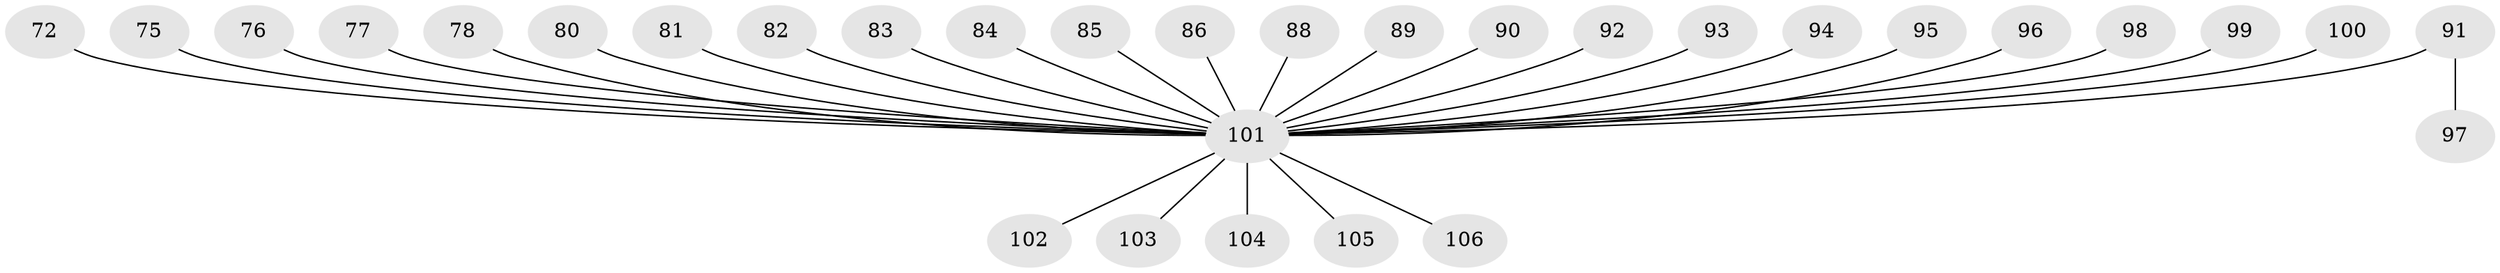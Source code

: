 // original degree distribution, {8: 0.009433962264150943, 4: 0.04716981132075472, 5: 0.04716981132075472, 7: 0.009433962264150943, 6: 0.018867924528301886, 2: 0.20754716981132076, 3: 0.11320754716981132, 1: 0.5471698113207547}
// Generated by graph-tools (version 1.1) at 2025/56/03/04/25 21:56:38]
// undirected, 31 vertices, 30 edges
graph export_dot {
graph [start="1"]
  node [color=gray90,style=filled];
  72;
  75;
  76;
  77;
  78;
  80;
  81;
  82;
  83;
  84;
  85;
  86;
  88 [super="+62"];
  89;
  90;
  91 [super="+30"];
  92;
  93;
  94;
  95;
  96 [super="+66"];
  97;
  98;
  99;
  100;
  101 [super="+55+79+87+67+69+70+71"];
  102;
  103;
  104;
  105;
  106;
  72 -- 101;
  75 -- 101;
  76 -- 101;
  77 -- 101;
  78 -- 101;
  80 -- 101;
  81 -- 101;
  82 -- 101;
  83 -- 101;
  84 -- 101;
  85 -- 101;
  86 -- 101;
  88 -- 101;
  89 -- 101;
  90 -- 101;
  91 -- 97;
  91 -- 101;
  92 -- 101;
  93 -- 101;
  94 -- 101;
  95 -- 101;
  96 -- 101;
  98 -- 101;
  99 -- 101;
  100 -- 101;
  101 -- 102;
  101 -- 103;
  101 -- 104;
  101 -- 105;
  101 -- 106;
}
